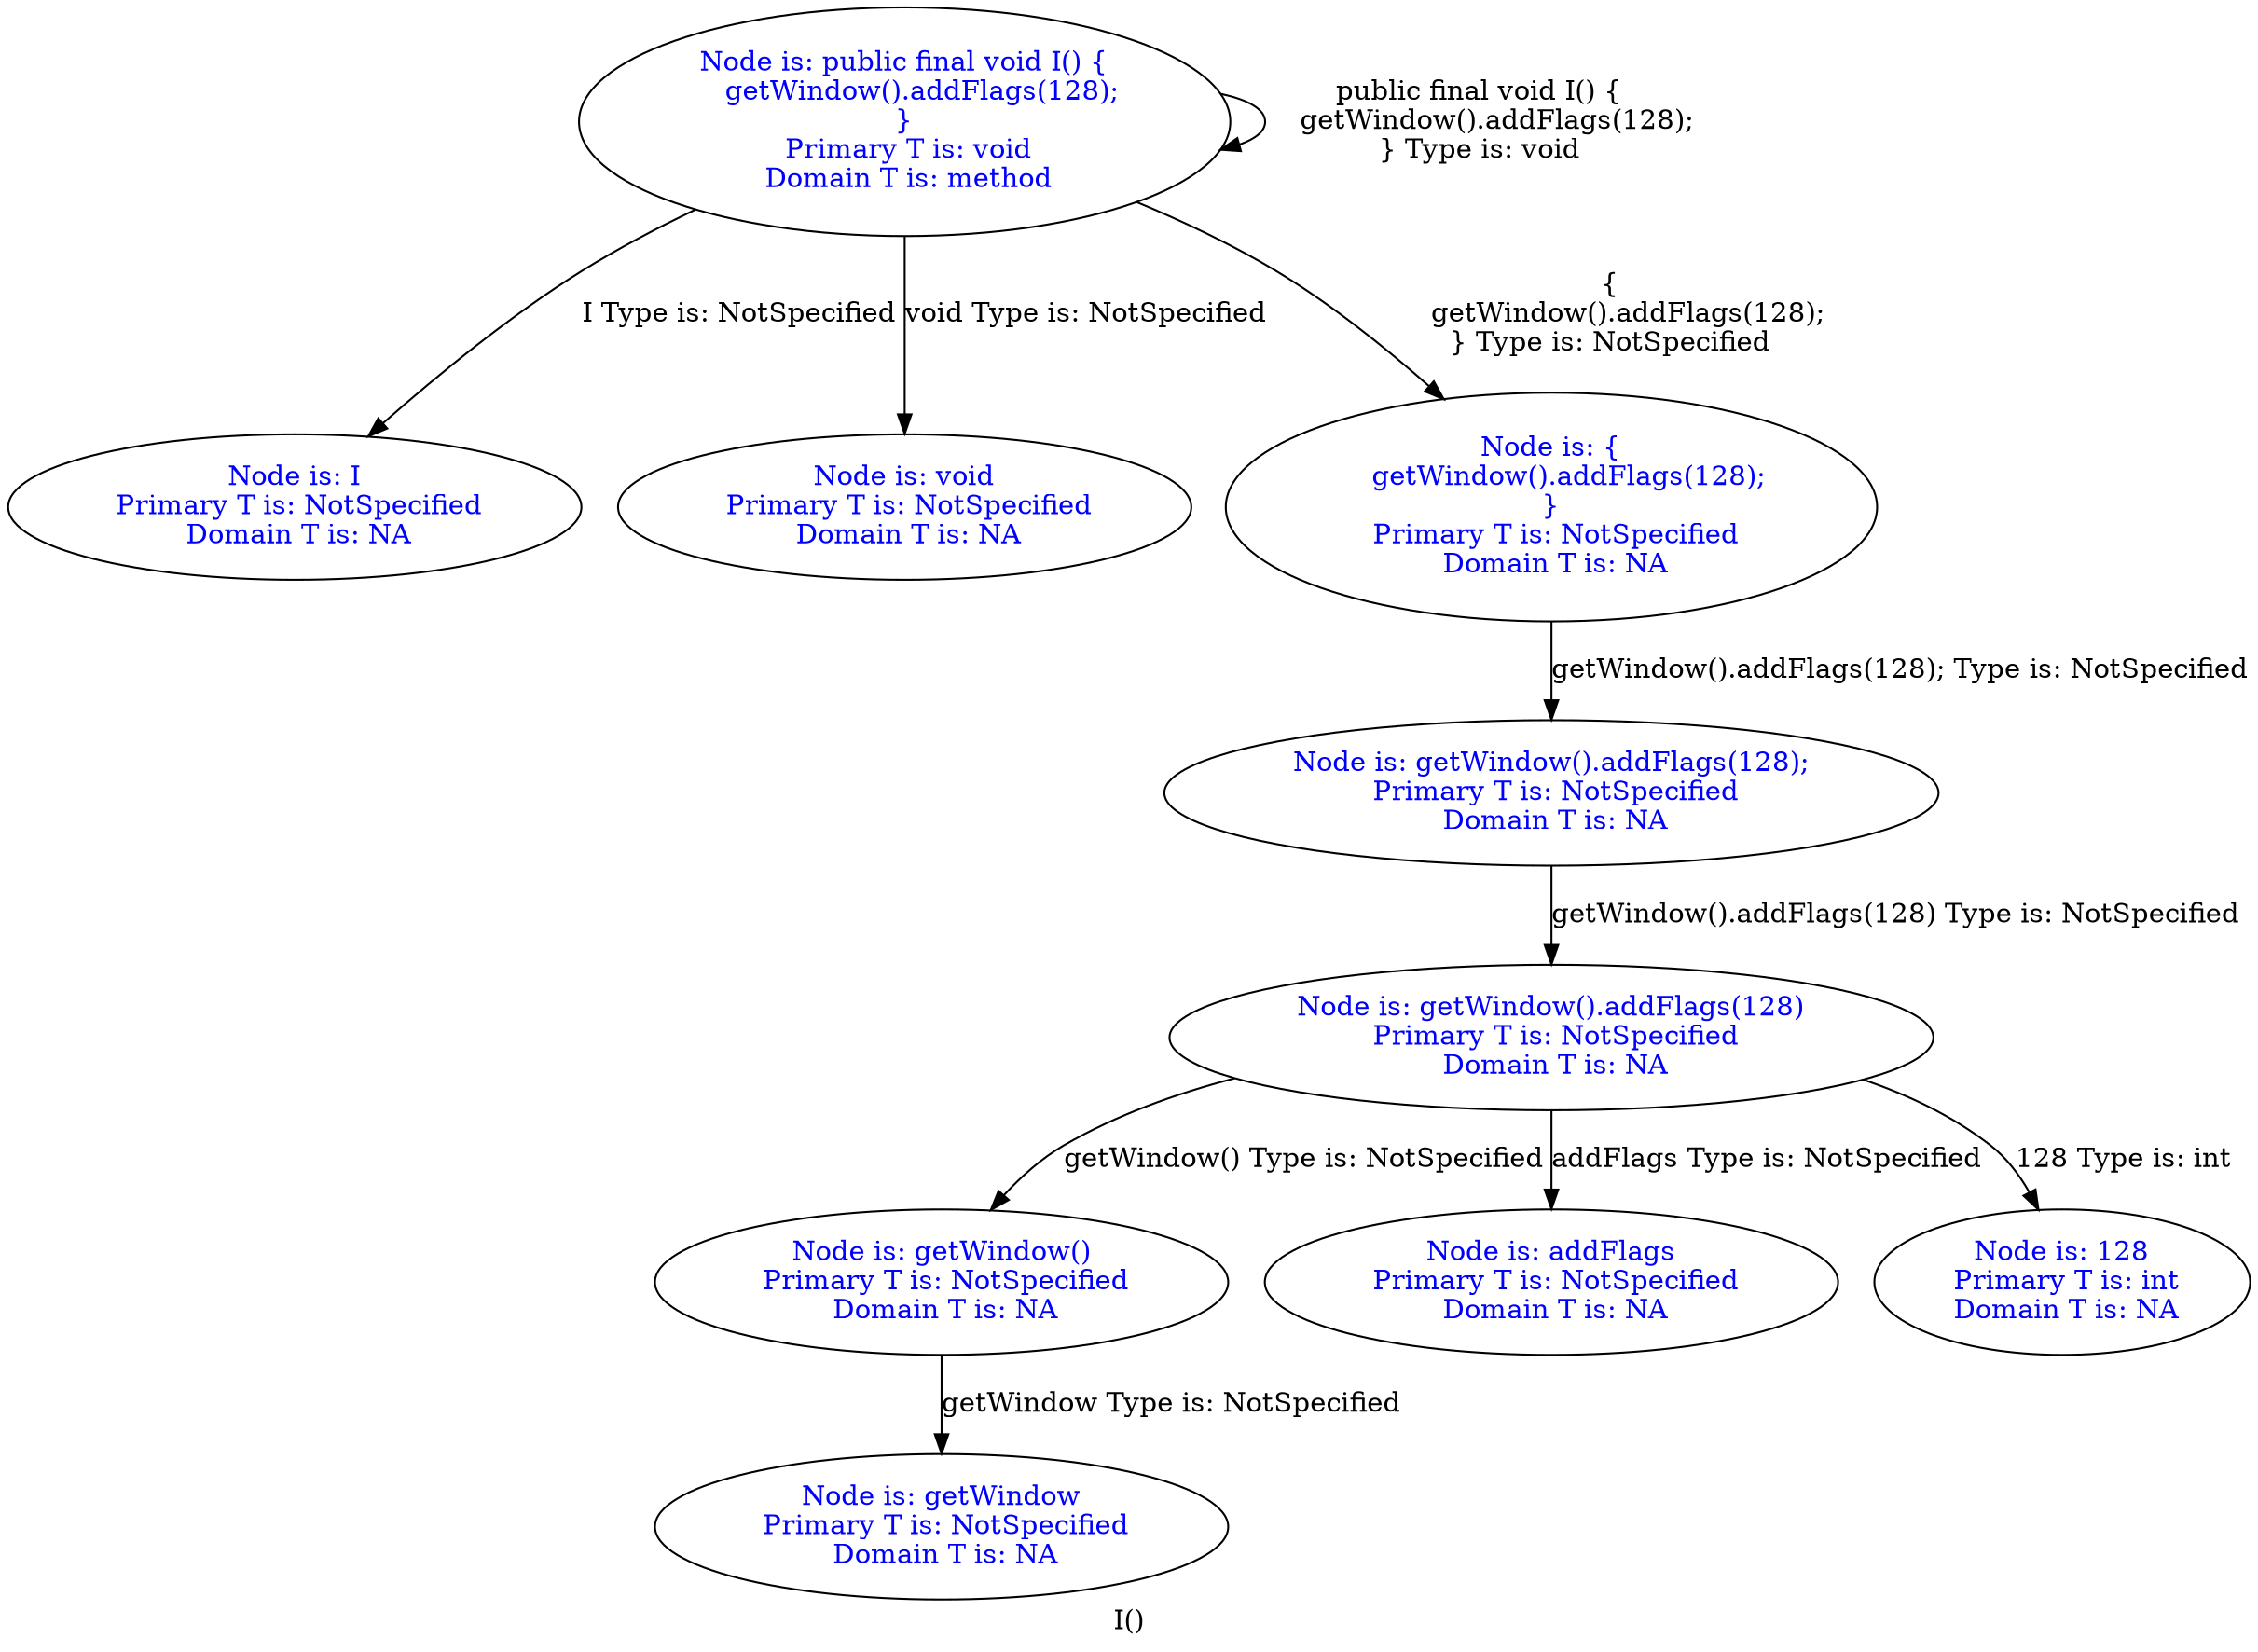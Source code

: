 digraph "I()" {
 label="I()"
{
 node [shape=box]} 
2201 -> 2201[label="public final void I() {
    getWindow().addFlags(128);
} Type is: void"];
2201[label="Node is: public final void I() {
    getWindow().addFlags(128);
}
 Primary T is: void
 Domain T is: method",fontcolor="blue"];
  2201 -> 2202[label="I Type is: NotSpecified"];
2202[label="Node is: I
 Primary T is: NotSpecified
 Domain T is: NA",fontcolor="blue"];
  2201 -> 2203[label="void Type is: NotSpecified"];
2203[label="Node is: void
 Primary T is: NotSpecified
 Domain T is: NA",fontcolor="blue"];
  2201 -> 2204[label="{
    getWindow().addFlags(128);
} Type is: NotSpecified"];
2204[label="Node is: {
    getWindow().addFlags(128);
}
 Primary T is: NotSpecified
 Domain T is: NA",fontcolor="blue"];
  2204 -> 2205[label="getWindow().addFlags(128); Type is: NotSpecified"];
2205[label="Node is: getWindow().addFlags(128);
 Primary T is: NotSpecified
 Domain T is: NA",fontcolor="blue"];
  2205 -> 2206[label="getWindow().addFlags(128) Type is: NotSpecified"];
2206[label="Node is: getWindow().addFlags(128)
 Primary T is: NotSpecified
 Domain T is: NA",fontcolor="blue"];
  2206 -> 2207[label="getWindow() Type is: NotSpecified"];
2207[label="Node is: getWindow()
 Primary T is: NotSpecified
 Domain T is: NA",fontcolor="blue"];
  2207 -> 2208[label="getWindow Type is: NotSpecified"];
2208[label="Node is: getWindow
 Primary T is: NotSpecified
 Domain T is: NA",fontcolor="blue"];
  2206 -> 2209[label="addFlags Type is: NotSpecified"];
2209[label="Node is: addFlags
 Primary T is: NotSpecified
 Domain T is: NA",fontcolor="blue"];
  2206 -> 2210[label="128 Type is: int"];
2210[label="Node is: 128
 Primary T is: int
 Domain T is: NA",fontcolor="blue"];
  }
